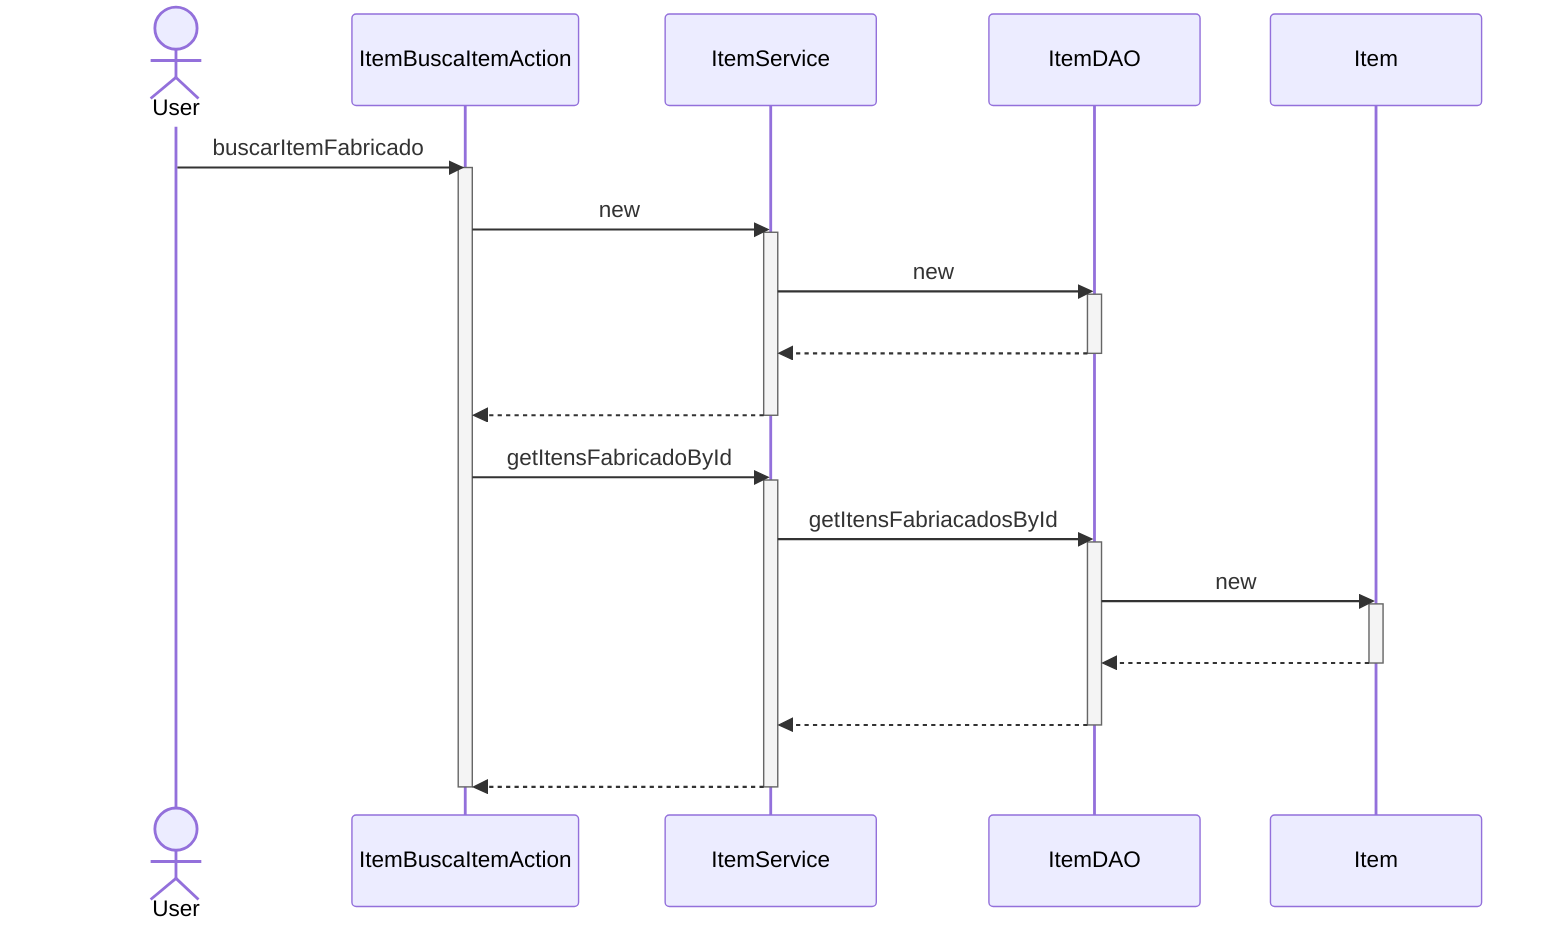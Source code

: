 sequenceDiagram
actor User
User ->> ItemBuscaItemAction : buscarItemFabricado
activate ItemBuscaItemAction
ItemBuscaItemAction ->> ItemService : new
activate ItemService
ItemService ->> ItemDAO : new
activate ItemDAO
ItemDAO -->> ItemService : #32; 
deactivate ItemDAO
ItemService -->> ItemBuscaItemAction : #32; 
deactivate ItemService
ItemBuscaItemAction ->> ItemService : getItensFabricadoById
activate ItemService
ItemService ->> ItemDAO : getItensFabriacadosById
activate ItemDAO
ItemDAO ->> Item : new
activate Item
Item -->> ItemDAO : #32; 
deactivate Item
ItemDAO -->> ItemService : #32; 
deactivate ItemDAO
ItemService -->> ItemBuscaItemAction : #32; 
deactivate ItemService
deactivate ItemBuscaItemAction